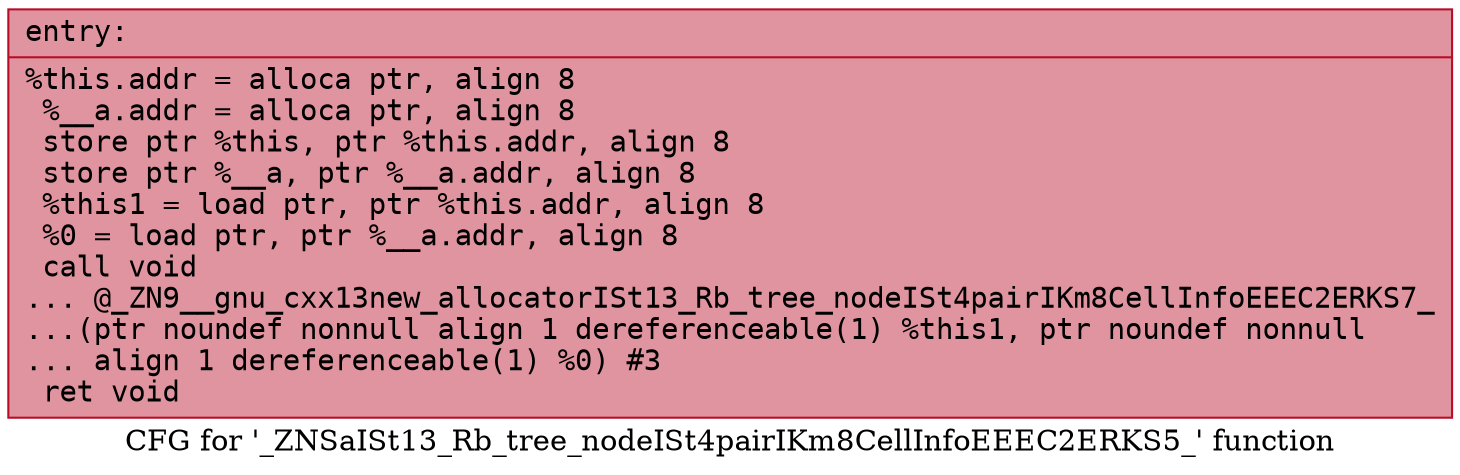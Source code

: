 digraph "CFG for '_ZNSaISt13_Rb_tree_nodeISt4pairIKm8CellInfoEEEC2ERKS5_' function" {
	label="CFG for '_ZNSaISt13_Rb_tree_nodeISt4pairIKm8CellInfoEEEC2ERKS5_' function";

	Node0x55dab482d3c0 [shape=record,color="#b70d28ff", style=filled, fillcolor="#b70d2870" fontname="Courier",label="{entry:\l|  %this.addr = alloca ptr, align 8\l  %__a.addr = alloca ptr, align 8\l  store ptr %this, ptr %this.addr, align 8\l  store ptr %__a, ptr %__a.addr, align 8\l  %this1 = load ptr, ptr %this.addr, align 8\l  %0 = load ptr, ptr %__a.addr, align 8\l  call void\l... @_ZN9__gnu_cxx13new_allocatorISt13_Rb_tree_nodeISt4pairIKm8CellInfoEEEC2ERKS7_\l...(ptr noundef nonnull align 1 dereferenceable(1) %this1, ptr noundef nonnull\l... align 1 dereferenceable(1) %0) #3\l  ret void\l}"];
}
